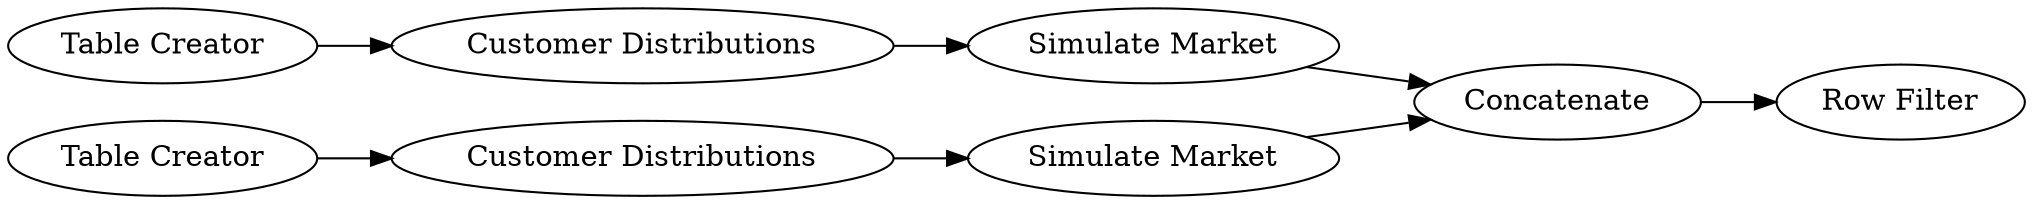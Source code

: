 digraph {
	7 -> 8
	6 -> 4
	3 -> 7
	4 -> 5
	1 -> 2
	2 -> 3
	5 -> 7
	5 [label="Simulate Market"]
	1 [label="Table Creator"]
	7 [label=Concatenate]
	4 [label="Customer Distributions"]
	6 [label="Table Creator"]
	8 [label="Row Filter"]
	3 [label="Simulate Market"]
	2 [label="Customer Distributions"]
	rankdir=LR
}
